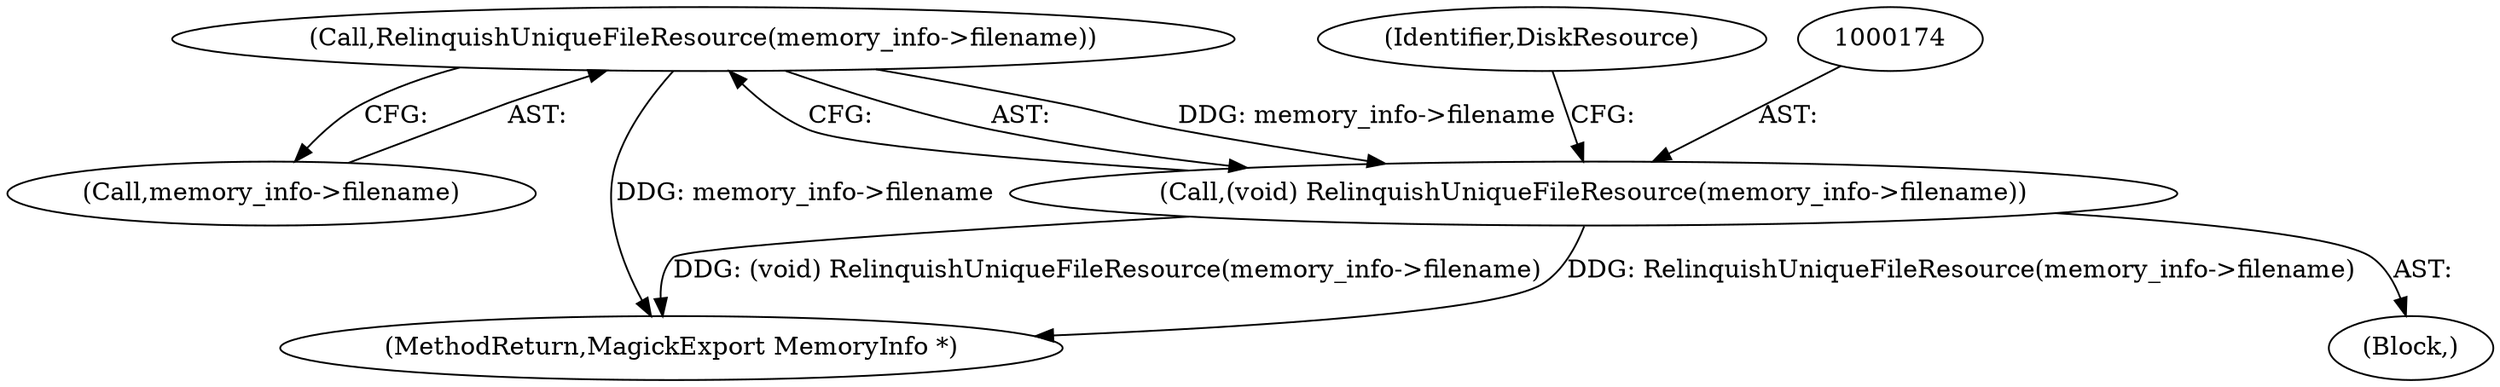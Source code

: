 digraph "0_ImageMagick_0f6fc2d5bf8f500820c3dbcf0d23ee14f2d9f734_0@pointer" {
"1000175" [label="(Call,RelinquishUniqueFileResource(memory_info->filename))"];
"1000173" [label="(Call,(void) RelinquishUniqueFileResource(memory_info->filename))"];
"1000173" [label="(Call,(void) RelinquishUniqueFileResource(memory_info->filename))"];
"1000176" [label="(Call,memory_info->filename)"];
"1000172" [label="(Block,)"];
"1000180" [label="(Identifier,DiskResource)"];
"1000175" [label="(Call,RelinquishUniqueFileResource(memory_info->filename))"];
"1000210" [label="(MethodReturn,MagickExport MemoryInfo *)"];
"1000175" -> "1000173"  [label="AST: "];
"1000175" -> "1000176"  [label="CFG: "];
"1000176" -> "1000175"  [label="AST: "];
"1000173" -> "1000175"  [label="CFG: "];
"1000175" -> "1000210"  [label="DDG: memory_info->filename"];
"1000175" -> "1000173"  [label="DDG: memory_info->filename"];
"1000173" -> "1000172"  [label="AST: "];
"1000174" -> "1000173"  [label="AST: "];
"1000180" -> "1000173"  [label="CFG: "];
"1000173" -> "1000210"  [label="DDG: (void) RelinquishUniqueFileResource(memory_info->filename)"];
"1000173" -> "1000210"  [label="DDG: RelinquishUniqueFileResource(memory_info->filename)"];
}
